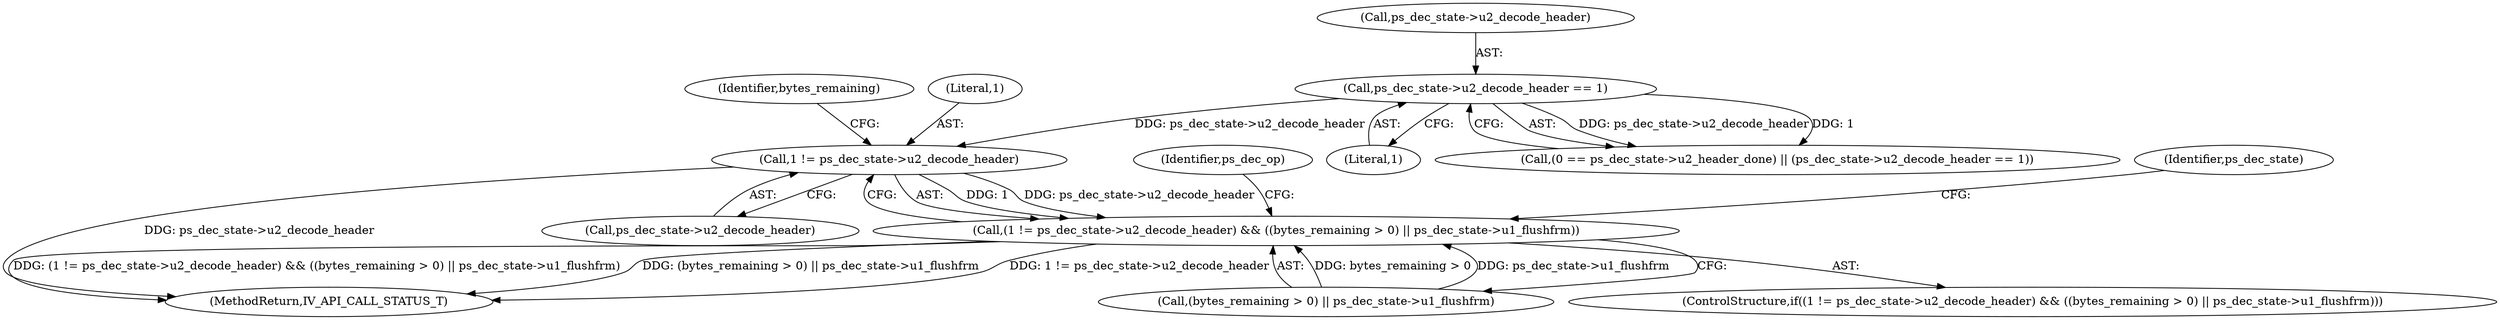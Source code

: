 digraph "0_Android_a86eb798d077b9b25c8f8c77e3c02c2f287c1ce7@pointer" {
"1000344" [label="(Call,1 != ps_dec_state->u2_decode_header)"];
"1000320" [label="(Call,ps_dec_state->u2_decode_header == 1)"];
"1000343" [label="(Call,(1 != ps_dec_state->u2_decode_header) && ((bytes_remaining > 0) || ps_dec_state->u1_flushfrm))"];
"1000343" [label="(Call,(1 != ps_dec_state->u2_decode_header) && ((bytes_remaining > 0) || ps_dec_state->u1_flushfrm))"];
"1000351" [label="(Identifier,bytes_remaining)"];
"1000346" [label="(Call,ps_dec_state->u2_decode_header)"];
"1001663" [label="(Identifier,ps_dec_op)"];
"1000314" [label="(Call,(0 == ps_dec_state->u2_header_done) || (ps_dec_state->u2_decode_header == 1))"];
"1000344" [label="(Call,1 != ps_dec_state->u2_decode_header)"];
"1000321" [label="(Call,ps_dec_state->u2_decode_header)"];
"1000342" [label="(ControlStructure,if((1 != ps_dec_state->u2_decode_header) && ((bytes_remaining > 0) || ps_dec_state->u1_flushfrm)))"];
"1000359" [label="(Identifier,ps_dec_state)"];
"1000320" [label="(Call,ps_dec_state->u2_decode_header == 1)"];
"1001689" [label="(MethodReturn,IV_API_CALL_STATUS_T)"];
"1000324" [label="(Literal,1)"];
"1000345" [label="(Literal,1)"];
"1000349" [label="(Call,(bytes_remaining > 0) || ps_dec_state->u1_flushfrm)"];
"1000344" -> "1000343"  [label="AST: "];
"1000344" -> "1000346"  [label="CFG: "];
"1000345" -> "1000344"  [label="AST: "];
"1000346" -> "1000344"  [label="AST: "];
"1000351" -> "1000344"  [label="CFG: "];
"1000343" -> "1000344"  [label="CFG: "];
"1000344" -> "1001689"  [label="DDG: ps_dec_state->u2_decode_header"];
"1000344" -> "1000343"  [label="DDG: 1"];
"1000344" -> "1000343"  [label="DDG: ps_dec_state->u2_decode_header"];
"1000320" -> "1000344"  [label="DDG: ps_dec_state->u2_decode_header"];
"1000320" -> "1000314"  [label="AST: "];
"1000320" -> "1000324"  [label="CFG: "];
"1000321" -> "1000320"  [label="AST: "];
"1000324" -> "1000320"  [label="AST: "];
"1000314" -> "1000320"  [label="CFG: "];
"1000320" -> "1000314"  [label="DDG: ps_dec_state->u2_decode_header"];
"1000320" -> "1000314"  [label="DDG: 1"];
"1000343" -> "1000342"  [label="AST: "];
"1000343" -> "1000349"  [label="CFG: "];
"1000349" -> "1000343"  [label="AST: "];
"1000359" -> "1000343"  [label="CFG: "];
"1001663" -> "1000343"  [label="CFG: "];
"1000343" -> "1001689"  [label="DDG: (bytes_remaining > 0) || ps_dec_state->u1_flushfrm"];
"1000343" -> "1001689"  [label="DDG: 1 != ps_dec_state->u2_decode_header"];
"1000343" -> "1001689"  [label="DDG: (1 != ps_dec_state->u2_decode_header) && ((bytes_remaining > 0) || ps_dec_state->u1_flushfrm)"];
"1000349" -> "1000343"  [label="DDG: bytes_remaining > 0"];
"1000349" -> "1000343"  [label="DDG: ps_dec_state->u1_flushfrm"];
}

